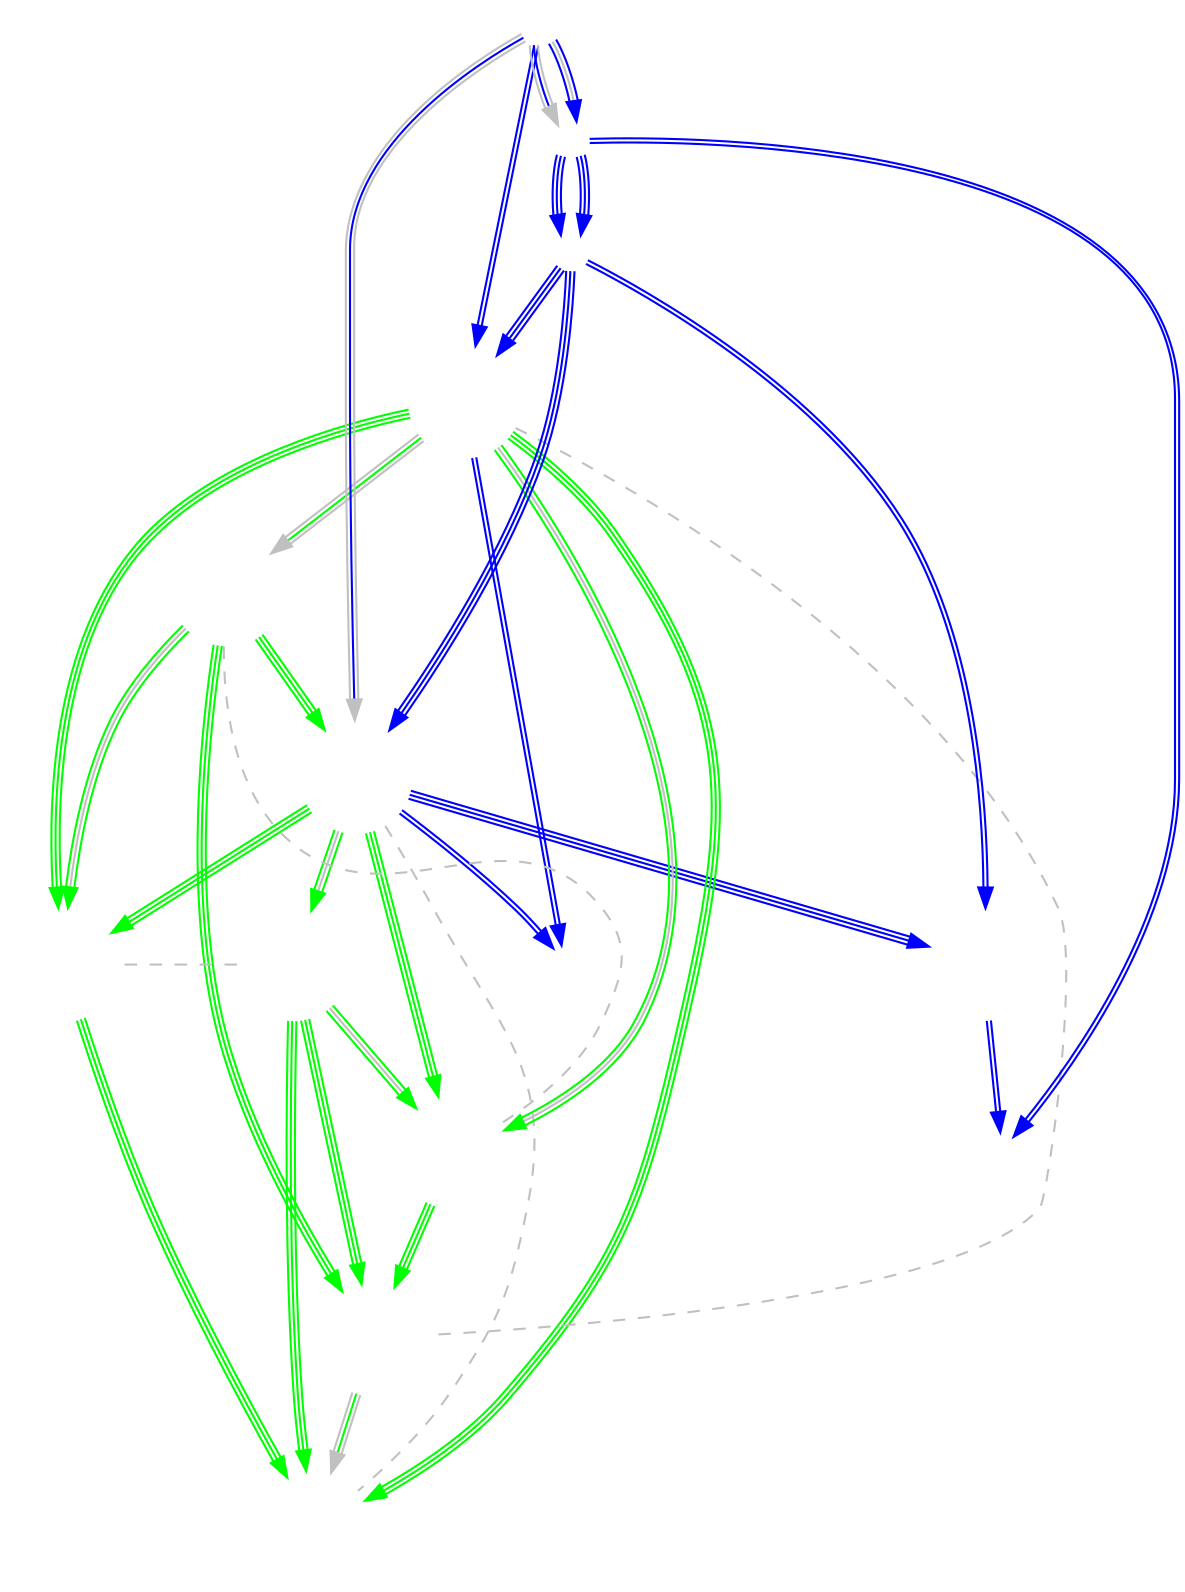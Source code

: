 // vim: set ts=5 sw=5:
digraph CN {
	node [shape=circle fixedsize=true width=.75 label="" color="white" margin=0.5];
	imagepath="logos/";
	eStar	[ image="estar-gaming.png" ]
	SPT	[ image="super-perfect-team.png" ]
	Zero	[ image="zero.png" ]
	CE	[ image="ce.png" ]
	RPG	[ image="rpg.png" ]
	XTeam	[ image="xteam.png" ]
	HL	[ image="hots-lady.png" ]
	KIS	[ image="keep-it-simple.png" ]
	SOA	[ image="start-over-again.png" ]

	/*** Eastern Clash ***/
	node [ width="0.25" ]
	RSG	[ image="resurgence.png" ]
	TFC	[ image="tfc.png" ]
	L5	[ image="l5.png" ]
	MVPB	[ image="mvp-black.png" ]
	TP	[ image="tempest.png" ]

	/* Upper Bracket: Round 1 */
	L5	->	RSG	[ color="blue:blue" ]
	TP	->	Zero	[ color="blue:blue" ]
	eStar	->	TFC	[ color="blue:blue" ]
	MVPB	->	SPT	[ color="blue:blue" ]

	/* Lower Bracket: Round 1 */
	Zero	->	RSG	[ color="blue:blue" ]
	SPT	->	TFC	[ color="blue:blue" ]

	/* Upper Bracket: Round 2 */
	L5	->	TP	[ color="blue:blue:blue" ]
	MVPB	->	eStar	[ color="gray:blue:gray" ]

	/* Lower Bracket: Round 2 */
	eStar	->	Zero	[ color="blue:blue:blue" ]
	TP	->	SPT	[ color="blue:blue:blue" ]

	/* Lower Bracket: Round 3 */
	TP	->	eStar	[ color="blue:blue:blue" ]

	/* Upper Bracket: Round 3 */
	MVPB	->	L5	[ color="gray:blue:gray" ]

	/* Lower Bracket: Round 4 */
	L5	->	TP	[ color="blue:blue:blue" ]

	/* Upper Bracket: Round 4 */
	MVPB	->	L5	[ color="blue:gray:blue" ]

	/* Week 6 */
	XTeam	->	KIS	[ color="green:green:green" ]
	CE	->	SOA	[ color="green:green:green" ]
	eStar	->	HL	[ color="green:green:green" ]
	SPT	->	RPG	[ color="green:green:green" ]

	/* Week 7 */
	XTeam	->	HL	[ color="green:gray:green" ]
	eStar	->	RPG	[ color="green:green:green" ]
	SPT	->	CE	[ color="gray:green:gray" ]
	SOA	->	KIS	[ color="gray:green:gray" ]

	/* Week 8 */
	CE	->	RPG	[ color="green:gray:green" ]
	HL	->	SOA	[ color="green:green:green" ]
	SPT	->	KIS	[ color="green:green:green" ]
	eStar	->	XTeam	[ color="green:gray:green" ]

	/* Week 9 */
	CE	->	eStar	[ color="green:green:green" ]
	RPG	->	KIS	[ color="green:green:green" ]
	XTeam	->	SOA	[ color="green:green:green" ]
	SPT	->	HL	[ color="green:gray:green" ]

	edge [ color="gray" dir="none" constraint="false" style="dashed"]

	/* Week 10 */
	SPT	-> 	SOA
	XTeam	->	RPG
	eStar	->	KIS
	CE	->	HL
}
